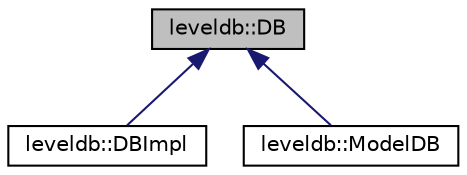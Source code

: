 digraph "leveldb::DB"
{
  edge [fontname="Helvetica",fontsize="10",labelfontname="Helvetica",labelfontsize="10"];
  node [fontname="Helvetica",fontsize="10",shape=record];
  Node1 [label="leveldb::DB",height=0.2,width=0.4,color="black", fillcolor="grey75", style="filled" fontcolor="black"];
  Node1 -> Node2 [dir="back",color="midnightblue",fontsize="10",style="solid"];
  Node2 [label="leveldb::DBImpl",height=0.2,width=0.4,color="black", fillcolor="white", style="filled",URL="$classleveldb_1_1_d_b_impl.html"];
  Node1 -> Node3 [dir="back",color="midnightblue",fontsize="10",style="solid"];
  Node3 [label="leveldb::ModelDB",height=0.2,width=0.4,color="black", fillcolor="white", style="filled",URL="$classleveldb_1_1_model_d_b.html"];
}

